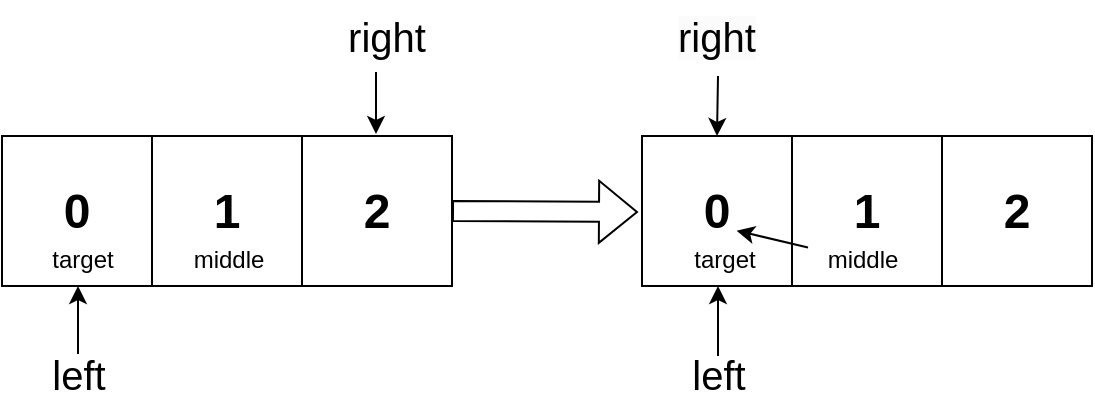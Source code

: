 <mxfile version="21.5.1" type="device">
  <diagram name="第 1 页" id="6i_aLsLNhZJZ45st5vYF">
    <mxGraphModel dx="665" dy="481" grid="0" gridSize="10" guides="1" tooltips="1" connect="1" arrows="1" fold="1" page="1" pageScale="1" pageWidth="827" pageHeight="1169" math="0" shadow="0">
      <root>
        <mxCell id="0" />
        <mxCell id="1" parent="0" />
        <mxCell id="ZER00tfDVyUzC46bnwLJ-1" value="&lt;h1&gt;0&lt;/h1&gt;" style="whiteSpace=wrap;html=1;aspect=fixed;direction=south;" parent="1" vertex="1">
          <mxGeometry y="100" width="75" height="75" as="geometry" />
        </mxCell>
        <mxCell id="ZER00tfDVyUzC46bnwLJ-2" value="&lt;font style=&quot;font-size: 24px;&quot;&gt;&lt;b&gt;1&lt;br&gt;&lt;/b&gt;&lt;/font&gt;" style="whiteSpace=wrap;html=1;aspect=fixed;" parent="1" vertex="1">
          <mxGeometry x="75" y="100" width="75" height="75" as="geometry" />
        </mxCell>
        <mxCell id="ZER00tfDVyUzC46bnwLJ-3" value="&lt;font style=&quot;font-size: 24px;&quot;&gt;&lt;b&gt;2&lt;/b&gt;&lt;/font&gt;" style="whiteSpace=wrap;html=1;aspect=fixed;" parent="1" vertex="1">
          <mxGeometry x="150" y="100" width="75" height="75" as="geometry" />
        </mxCell>
        <mxCell id="ZER00tfDVyUzC46bnwLJ-7" value="" style="endArrow=classic;html=1;rounded=0;" parent="1" edge="1">
          <mxGeometry width="50" height="50" relative="1" as="geometry">
            <mxPoint x="38" y="209" as="sourcePoint" />
            <mxPoint x="38" y="175" as="targetPoint" />
          </mxGeometry>
        </mxCell>
        <mxCell id="ZER00tfDVyUzC46bnwLJ-8" value="" style="endArrow=classic;html=1;rounded=0;" parent="1" edge="1">
          <mxGeometry width="50" height="50" relative="1" as="geometry">
            <mxPoint x="187" y="68" as="sourcePoint" />
            <mxPoint x="187" y="99" as="targetPoint" />
          </mxGeometry>
        </mxCell>
        <mxCell id="ZER00tfDVyUzC46bnwLJ-9" value="&lt;font style=&quot;font-size: 20px;&quot;&gt;left&lt;/font&gt;" style="text;html=1;align=center;verticalAlign=middle;resizable=0;points=[];autosize=1;strokeColor=none;fillColor=none;" parent="1" vertex="1">
          <mxGeometry x="15" y="201" width="45" height="36" as="geometry" />
        </mxCell>
        <mxCell id="ZER00tfDVyUzC46bnwLJ-10" value="&lt;font style=&quot;font-size: 20px;&quot;&gt;right&lt;/font&gt;" style="text;html=1;align=center;verticalAlign=middle;resizable=0;points=[];autosize=1;strokeColor=none;fillColor=none;" parent="1" vertex="1">
          <mxGeometry x="163" y="32" width="57" height="36" as="geometry" />
        </mxCell>
        <mxCell id="ZER00tfDVyUzC46bnwLJ-11" value="middle" style="text;html=1;align=center;verticalAlign=middle;resizable=0;points=[];autosize=1;strokeColor=none;fillColor=none;" parent="1" vertex="1">
          <mxGeometry x="86" y="149" width="53" height="26" as="geometry" />
        </mxCell>
        <mxCell id="ZER00tfDVyUzC46bnwLJ-14" value="target" style="text;html=1;align=center;verticalAlign=middle;resizable=0;points=[];autosize=1;strokeColor=none;fillColor=none;" parent="1" vertex="1">
          <mxGeometry x="15" y="149" width="49" height="26" as="geometry" />
        </mxCell>
        <mxCell id="ZER00tfDVyUzC46bnwLJ-17" value="&lt;font style=&quot;font-size: 24px;&quot;&gt;&lt;b&gt;0&lt;/b&gt;&lt;/font&gt;" style="whiteSpace=wrap;html=1;aspect=fixed;" parent="1" vertex="1">
          <mxGeometry x="320" y="100" width="75" height="75" as="geometry" />
        </mxCell>
        <mxCell id="ZER00tfDVyUzC46bnwLJ-18" value="&lt;b&gt;&lt;font style=&quot;font-size: 24px;&quot;&gt;1&lt;/font&gt;&lt;/b&gt;" style="whiteSpace=wrap;html=1;aspect=fixed;" parent="1" vertex="1">
          <mxGeometry x="395" y="100" width="75" height="75" as="geometry" />
        </mxCell>
        <mxCell id="ZER00tfDVyUzC46bnwLJ-19" value="&lt;b&gt;&lt;font style=&quot;font-size: 24px;&quot;&gt;2&lt;/font&gt;&lt;/b&gt;" style="whiteSpace=wrap;html=1;aspect=fixed;" parent="1" vertex="1">
          <mxGeometry x="470" y="100" width="75" height="75" as="geometry" />
        </mxCell>
        <mxCell id="ZER00tfDVyUzC46bnwLJ-20" value="" style="shape=flexArrow;endArrow=classic;html=1;rounded=0;exitX=1;exitY=0.5;exitDx=0;exitDy=0;" parent="1" source="ZER00tfDVyUzC46bnwLJ-3" edge="1">
          <mxGeometry width="50" height="50" relative="1" as="geometry">
            <mxPoint x="174" y="228" as="sourcePoint" />
            <mxPoint x="318" y="138" as="targetPoint" />
          </mxGeometry>
        </mxCell>
        <mxCell id="ZER00tfDVyUzC46bnwLJ-21" value="&lt;font style=&quot;font-size: 20px;&quot;&gt;left&lt;/font&gt;" style="text;html=1;align=center;verticalAlign=middle;resizable=0;points=[];autosize=1;strokeColor=none;fillColor=none;" parent="1" vertex="1">
          <mxGeometry x="335" y="201" width="45" height="36" as="geometry" />
        </mxCell>
        <mxCell id="ZER00tfDVyUzC46bnwLJ-22" value="target" style="text;html=1;align=center;verticalAlign=middle;resizable=0;points=[];autosize=1;strokeColor=none;fillColor=none;" parent="1" vertex="1">
          <mxGeometry x="336" y="149" width="49" height="26" as="geometry" />
        </mxCell>
        <mxCell id="ZER00tfDVyUzC46bnwLJ-23" value="middle" style="text;html=1;align=center;verticalAlign=middle;resizable=0;points=[];autosize=1;strokeColor=none;fillColor=none;" parent="1" vertex="1">
          <mxGeometry x="403" y="149" width="53" height="26" as="geometry" />
        </mxCell>
        <mxCell id="ZER00tfDVyUzC46bnwLJ-26" value="&lt;span style=&quot;color: rgb(0, 0, 0); font-family: Helvetica; font-size: 20px; font-style: normal; font-variant-ligatures: normal; font-variant-caps: normal; font-weight: 400; letter-spacing: normal; orphans: 2; text-align: center; text-indent: 0px; text-transform: none; widows: 2; word-spacing: 0px; -webkit-text-stroke-width: 0px; background-color: rgb(251, 251, 251); text-decoration-thickness: initial; text-decoration-style: initial; text-decoration-color: initial; float: none; display: inline !important;&quot;&gt;right&lt;/span&gt;" style="text;whiteSpace=wrap;html=1;" parent="1" vertex="1">
          <mxGeometry x="336" y="32" width="70" height="48" as="geometry" />
        </mxCell>
        <mxCell id="ZER00tfDVyUzC46bnwLJ-32" value="" style="endArrow=classic;html=1;rounded=0;" parent="1" edge="1">
          <mxGeometry width="50" height="50" relative="1" as="geometry">
            <mxPoint x="358" y="210" as="sourcePoint" />
            <mxPoint x="358" y="175" as="targetPoint" />
          </mxGeometry>
        </mxCell>
        <mxCell id="ZER00tfDVyUzC46bnwLJ-35" value="" style="endArrow=classic;html=1;rounded=0;entryX=0.5;entryY=0;entryDx=0;entryDy=0;" parent="1" target="ZER00tfDVyUzC46bnwLJ-17" edge="1">
          <mxGeometry width="50" height="50" relative="1" as="geometry">
            <mxPoint x="358" y="70" as="sourcePoint" />
            <mxPoint x="385" y="18" as="targetPoint" />
          </mxGeometry>
        </mxCell>
        <mxCell id="ZER00tfDVyUzC46bnwLJ-37" value="" style="endArrow=classic;html=1;rounded=0;entryX=0.639;entryY=-0.064;entryDx=0;entryDy=0;entryPerimeter=0;" parent="1" source="ZER00tfDVyUzC46bnwLJ-23" target="ZER00tfDVyUzC46bnwLJ-22" edge="1">
          <mxGeometry width="50" height="50" relative="1" as="geometry">
            <mxPoint x="200" y="210" as="sourcePoint" />
            <mxPoint x="250" y="160" as="targetPoint" />
          </mxGeometry>
        </mxCell>
      </root>
    </mxGraphModel>
  </diagram>
</mxfile>
